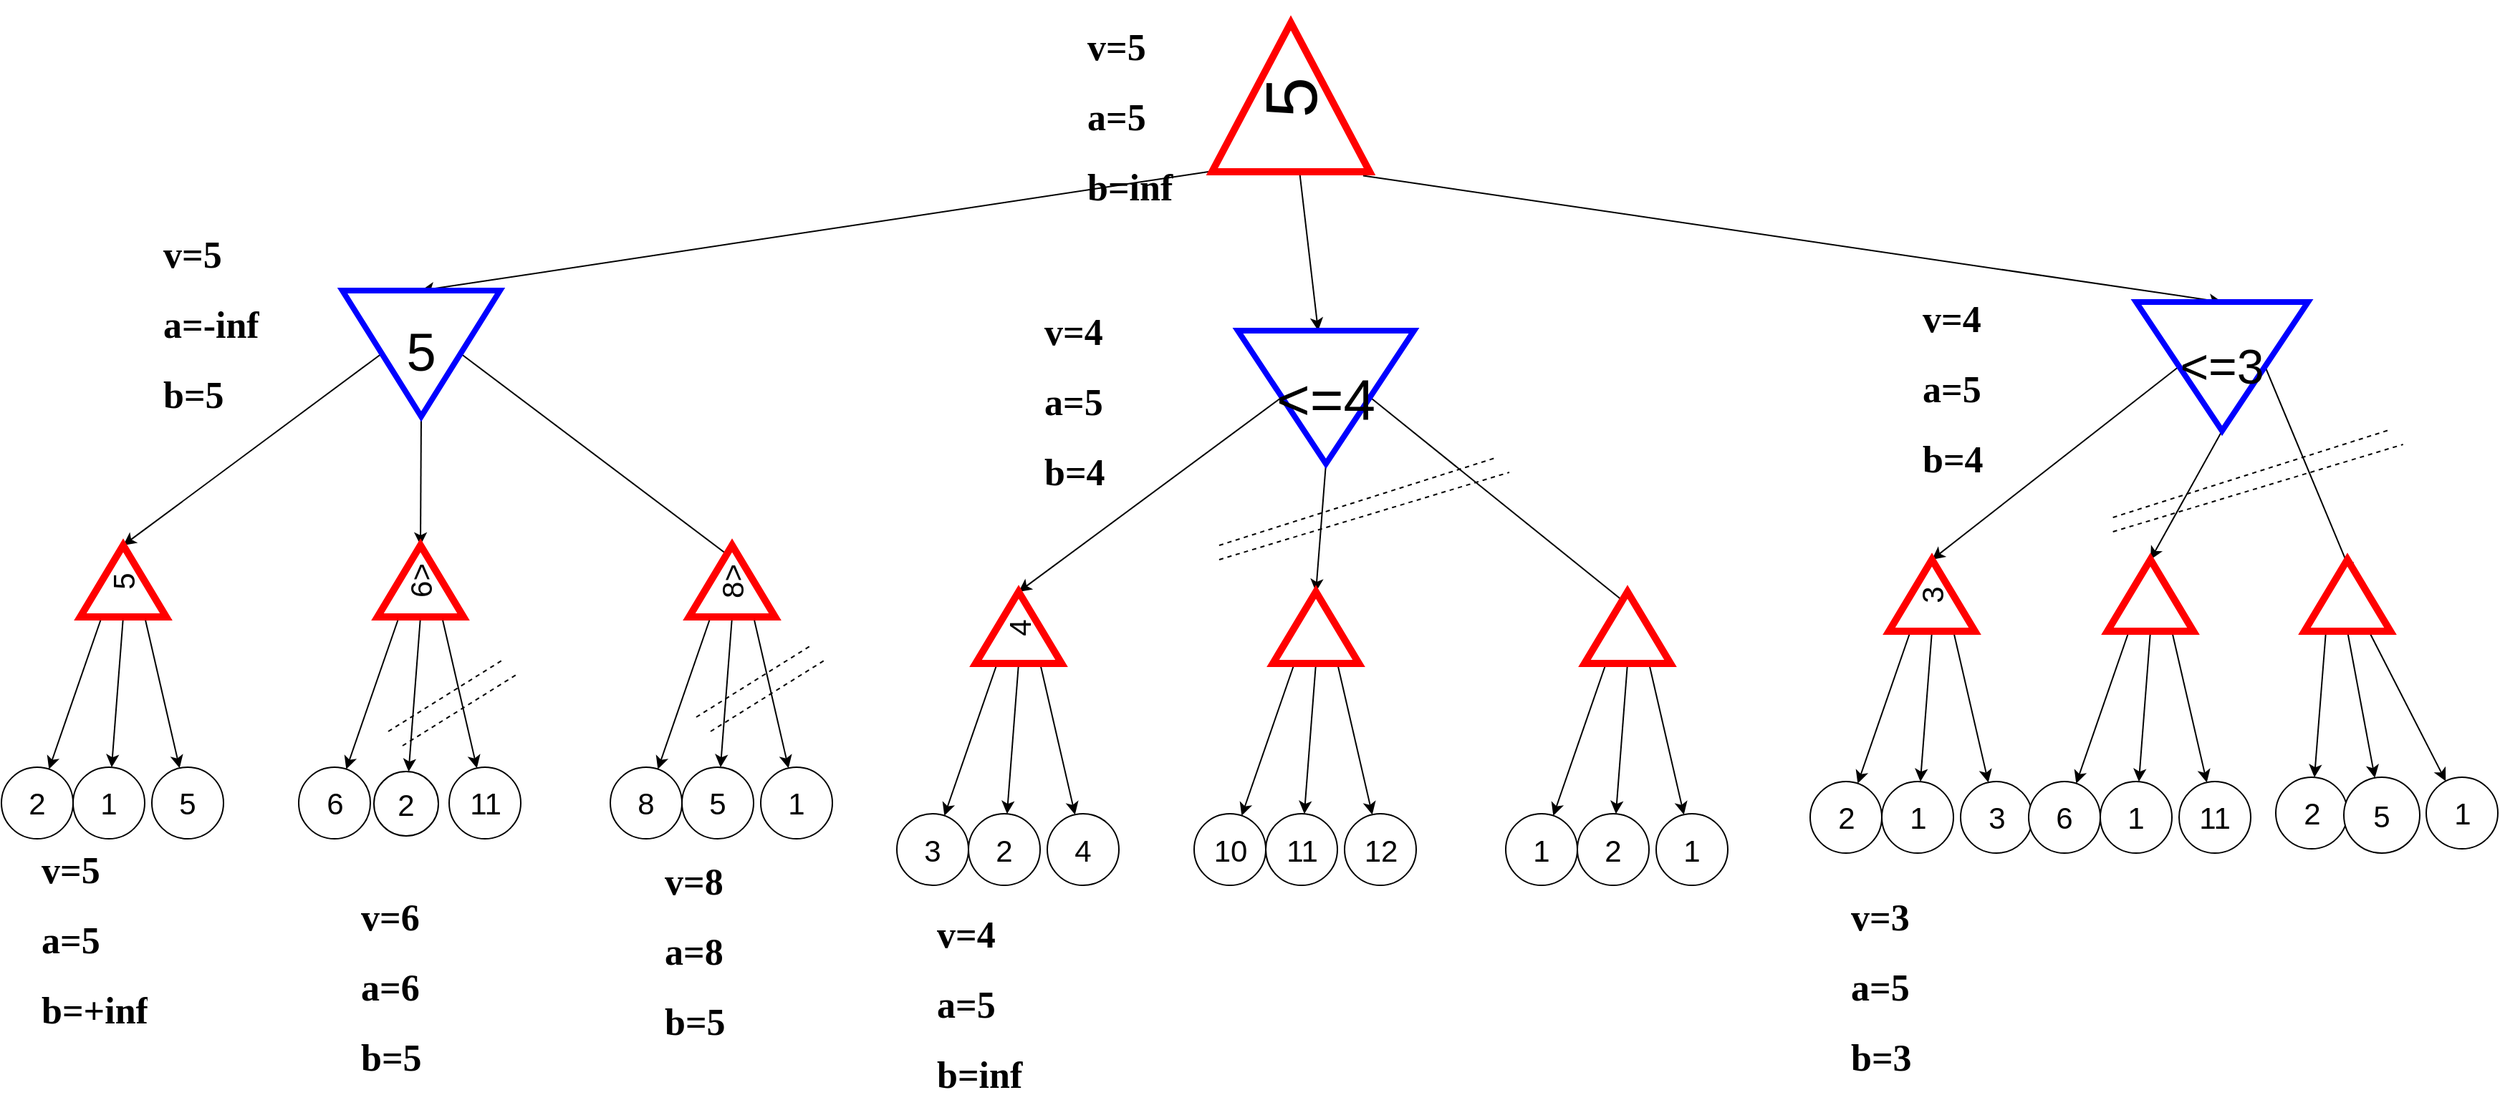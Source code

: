 <mxfile version="11.2.8" type="device" pages="1"><diagram name="Page-1" id="42789a77-a242-8287-6e28-9cd8cfd52e62"><mxGraphModel dx="3740" dy="1814" grid="1" gridSize="10" guides="1" tooltips="1" connect="1" arrows="1" fold="1" page="1" pageScale="1" pageWidth="1100" pageHeight="850" background="#ffffff" math="0" shadow="0"><root><mxCell id="0"/><mxCell id="1" parent="0"/><mxCell id="gDX2MV8rcDubx-epQ16C-12" style="rounded=0;orthogonalLoop=1;jettySize=auto;html=1;exitX=-0.026;exitY=0.959;exitDx=0;exitDy=0;exitPerimeter=0;entryX=0;entryY=0.5;entryDx=0;entryDy=0;" edge="1" parent="1" source="gDX2MV8rcDubx-epQ16C-2" target="gDX2MV8rcDubx-epQ16C-64"><mxGeometry relative="1" as="geometry"><mxPoint x="960" y="270" as="targetPoint"/></mxGeometry></mxCell><mxCell id="gDX2MV8rcDubx-epQ16C-23" style="edgeStyle=none;rounded=0;orthogonalLoop=1;jettySize=auto;html=1;entryX=0;entryY=0.5;entryDx=0;entryDy=0;exitX=0.011;exitY=0.044;exitDx=0;exitDy=0;exitPerimeter=0;" edge="1" parent="1" source="gDX2MV8rcDubx-epQ16C-2" target="gDX2MV8rcDubx-epQ16C-10"><mxGeometry relative="1" as="geometry"/></mxCell><mxCell id="gDX2MV8rcDubx-epQ16C-24" style="edgeStyle=none;rounded=0;orthogonalLoop=1;jettySize=auto;html=1;" edge="1" parent="1" source="gDX2MV8rcDubx-epQ16C-2" target="gDX2MV8rcDubx-epQ16C-89"><mxGeometry relative="1" as="geometry"><mxPoint x="505" y="210" as="targetPoint"/></mxGeometry></mxCell><mxCell id="gDX2MV8rcDubx-epQ16C-26" style="edgeStyle=none;rounded=0;orthogonalLoop=1;jettySize=auto;html=1;exitX=0.5;exitY=1;exitDx=0;exitDy=0;entryX=1;entryY=0.5;entryDx=0;entryDy=0;" edge="1" parent="1" source="gDX2MV8rcDubx-epQ16C-10" target="gDX2MV8rcDubx-epQ16C-16"><mxGeometry relative="1" as="geometry"/></mxCell><mxCell id="gDX2MV8rcDubx-epQ16C-27" style="edgeStyle=none;rounded=0;orthogonalLoop=1;jettySize=auto;html=1;exitX=1;exitY=0.5;exitDx=0;exitDy=0;entryX=1;entryY=0.5;entryDx=0;entryDy=0;" edge="1" parent="1" source="gDX2MV8rcDubx-epQ16C-10" target="gDX2MV8rcDubx-epQ16C-49"><mxGeometry relative="1" as="geometry"><mxPoint x="-116.1" y="403.15" as="targetPoint"/></mxGeometry></mxCell><mxCell id="gDX2MV8rcDubx-epQ16C-29" style="edgeStyle=none;rounded=0;orthogonalLoop=1;jettySize=auto;html=1;exitX=0.5;exitY=0;exitDx=0;exitDy=0;entryX=0.766;entryY=0.56;entryDx=0;entryDy=0;entryPerimeter=0;" edge="1" parent="1" source="gDX2MV8rcDubx-epQ16C-10" target="gDX2MV8rcDubx-epQ16C-57"><mxGeometry relative="1" as="geometry"><mxPoint x="117.5" y="390" as="targetPoint"/></mxGeometry></mxCell><mxCell id="gDX2MV8rcDubx-epQ16C-34" style="edgeStyle=none;rounded=0;orthogonalLoop=1;jettySize=auto;html=1;exitX=0;exitY=0.25;exitDx=0;exitDy=0;" edge="1" parent="1" source="gDX2MV8rcDubx-epQ16C-16" target="gDX2MV8rcDubx-epQ16C-31"><mxGeometry relative="1" as="geometry"/></mxCell><mxCell id="gDX2MV8rcDubx-epQ16C-35" style="edgeStyle=none;rounded=0;orthogonalLoop=1;jettySize=auto;html=1;exitX=0;exitY=0.5;exitDx=0;exitDy=0;" edge="1" parent="1" source="gDX2MV8rcDubx-epQ16C-16" target="gDX2MV8rcDubx-epQ16C-32"><mxGeometry relative="1" as="geometry"/></mxCell><mxCell id="gDX2MV8rcDubx-epQ16C-36" style="edgeStyle=none;rounded=0;orthogonalLoop=1;jettySize=auto;html=1;exitX=0;exitY=0.75;exitDx=0;exitDy=0;" edge="1" parent="1" source="gDX2MV8rcDubx-epQ16C-16" target="gDX2MV8rcDubx-epQ16C-33"><mxGeometry relative="1" as="geometry"/></mxCell><mxCell id="gDX2MV8rcDubx-epQ16C-31" value="2" style="ellipse;whiteSpace=wrap;html=1;aspect=fixed;fontSize=21;" vertex="1" parent="1"><mxGeometry x="-390" y="525" width="50" height="50" as="geometry"/></mxCell><mxCell id="gDX2MV8rcDubx-epQ16C-32" value="1" style="ellipse;whiteSpace=wrap;html=1;aspect=fixed;fontSize=21;" vertex="1" parent="1"><mxGeometry x="-340" y="525" width="50" height="50" as="geometry"/></mxCell><mxCell id="gDX2MV8rcDubx-epQ16C-33" value="5" style="ellipse;whiteSpace=wrap;html=1;aspect=fixed;fontSize=21;" vertex="1" parent="1"><mxGeometry x="-285" y="525" width="50" height="50" as="geometry"/></mxCell><mxCell id="gDX2MV8rcDubx-epQ16C-46" style="edgeStyle=none;rounded=0;orthogonalLoop=1;jettySize=auto;html=1;exitX=0;exitY=0.25;exitDx=0;exitDy=0;" edge="1" parent="1" source="gDX2MV8rcDubx-epQ16C-49" target="gDX2MV8rcDubx-epQ16C-50"><mxGeometry relative="1" as="geometry"/></mxCell><mxCell id="gDX2MV8rcDubx-epQ16C-47" style="edgeStyle=none;rounded=0;orthogonalLoop=1;jettySize=auto;html=1;exitX=0;exitY=0.5;exitDx=0;exitDy=0;" edge="1" parent="1" source="gDX2MV8rcDubx-epQ16C-49" target="gDX2MV8rcDubx-epQ16C-51"><mxGeometry relative="1" as="geometry"/></mxCell><mxCell id="gDX2MV8rcDubx-epQ16C-48" style="edgeStyle=none;rounded=0;orthogonalLoop=1;jettySize=auto;html=1;exitX=0;exitY=0.75;exitDx=0;exitDy=0;" edge="1" parent="1" source="gDX2MV8rcDubx-epQ16C-49" target="gDX2MV8rcDubx-epQ16C-52"><mxGeometry relative="1" as="geometry"/></mxCell><mxCell id="gDX2MV8rcDubx-epQ16C-49" value="6&amp;gt;" style="triangle;whiteSpace=wrap;html=1;rotation=-90;fontSize=21;labelBackgroundColor=none;gradientColor=none;strokeColor=#FF0000;strokeWidth=5;" vertex="1" parent="1"><mxGeometry x="-122.5" y="365" width="50" height="60" as="geometry"/></mxCell><mxCell id="gDX2MV8rcDubx-epQ16C-50" value="6" style="ellipse;whiteSpace=wrap;html=1;aspect=fixed;fontSize=21;" vertex="1" parent="1"><mxGeometry x="-182.5" y="525" width="50" height="50" as="geometry"/></mxCell><mxCell id="gDX2MV8rcDubx-epQ16C-51" value="2" style="ellipse;whiteSpace=wrap;html=1;aspect=fixed;fontSize=21;" vertex="1" parent="1"><mxGeometry x="-130" y="528" width="45" height="45" as="geometry"/></mxCell><mxCell id="gDX2MV8rcDubx-epQ16C-52" value="11" style="ellipse;whiteSpace=wrap;html=1;aspect=fixed;fontSize=21;" vertex="1" parent="1"><mxGeometry x="-77.5" y="525" width="50" height="50" as="geometry"/></mxCell><mxCell id="gDX2MV8rcDubx-epQ16C-54" style="edgeStyle=none;rounded=0;orthogonalLoop=1;jettySize=auto;html=1;exitX=0;exitY=0.25;exitDx=0;exitDy=0;" edge="1" parent="1" source="gDX2MV8rcDubx-epQ16C-57" target="gDX2MV8rcDubx-epQ16C-58"><mxGeometry relative="1" as="geometry"/></mxCell><mxCell id="gDX2MV8rcDubx-epQ16C-55" style="edgeStyle=none;rounded=0;orthogonalLoop=1;jettySize=auto;html=1;exitX=0;exitY=0.5;exitDx=0;exitDy=0;" edge="1" parent="1" source="gDX2MV8rcDubx-epQ16C-57" target="gDX2MV8rcDubx-epQ16C-59"><mxGeometry relative="1" as="geometry"/></mxCell><mxCell id="gDX2MV8rcDubx-epQ16C-56" style="edgeStyle=none;rounded=0;orthogonalLoop=1;jettySize=auto;html=1;exitX=0;exitY=0.75;exitDx=0;exitDy=0;" edge="1" parent="1" source="gDX2MV8rcDubx-epQ16C-57" target="gDX2MV8rcDubx-epQ16C-60"><mxGeometry relative="1" as="geometry"/></mxCell><mxCell id="gDX2MV8rcDubx-epQ16C-58" value="8" style="ellipse;whiteSpace=wrap;html=1;aspect=fixed;fontSize=21;" vertex="1" parent="1"><mxGeometry x="35" y="525" width="50" height="50" as="geometry"/></mxCell><mxCell id="gDX2MV8rcDubx-epQ16C-59" value="5" style="ellipse;whiteSpace=wrap;html=1;aspect=fixed;fontSize=21;" vertex="1" parent="1"><mxGeometry x="85" y="525" width="50" height="50" as="geometry"/></mxCell><mxCell id="gDX2MV8rcDubx-epQ16C-60" value="1" style="ellipse;whiteSpace=wrap;html=1;aspect=fixed;fontSize=21;" vertex="1" parent="1"><mxGeometry x="140" y="525" width="50" height="50" as="geometry"/></mxCell><mxCell id="gDX2MV8rcDubx-epQ16C-61" style="edgeStyle=none;rounded=0;orthogonalLoop=1;jettySize=auto;html=1;exitX=0.5;exitY=1;exitDx=0;exitDy=0;entryX=1;entryY=0.5;entryDx=0;entryDy=0;" edge="1" parent="1" source="gDX2MV8rcDubx-epQ16C-64" target="gDX2MV8rcDubx-epQ16C-68"><mxGeometry relative="1" as="geometry"/></mxCell><mxCell id="gDX2MV8rcDubx-epQ16C-62" style="edgeStyle=none;rounded=0;orthogonalLoop=1;jettySize=auto;html=1;exitX=1;exitY=0.5;exitDx=0;exitDy=0;entryX=1;entryY=0.5;entryDx=0;entryDy=0;" edge="1" parent="1" source="gDX2MV8rcDubx-epQ16C-64" target="gDX2MV8rcDubx-epQ16C-75"><mxGeometry relative="1" as="geometry"><mxPoint x="1146.4" y="413.15" as="targetPoint"/></mxGeometry></mxCell><mxCell id="gDX2MV8rcDubx-epQ16C-63" style="edgeStyle=none;rounded=0;orthogonalLoop=1;jettySize=auto;html=1;exitX=0.5;exitY=0;exitDx=0;exitDy=0;entryX=0.766;entryY=0.56;entryDx=0;entryDy=0;entryPerimeter=0;" edge="1" parent="1" source="gDX2MV8rcDubx-epQ16C-64" target="gDX2MV8rcDubx-epQ16C-82"><mxGeometry relative="1" as="geometry"><mxPoint x="1380" y="400" as="targetPoint"/></mxGeometry></mxCell><mxCell id="gDX2MV8rcDubx-epQ16C-64" value="&amp;lt;=3" style="triangle;whiteSpace=wrap;html=1;rotation=90;fontSize=34;horizontal=0;strokeColor=#0000FF;strokeWidth=4;" vertex="1" parent="1"><mxGeometry x="1115" y="185" width="90" height="120" as="geometry"/></mxCell><mxCell id="gDX2MV8rcDubx-epQ16C-65" style="edgeStyle=none;rounded=0;orthogonalLoop=1;jettySize=auto;html=1;exitX=0;exitY=0.25;exitDx=0;exitDy=0;" edge="1" parent="1" source="gDX2MV8rcDubx-epQ16C-68" target="gDX2MV8rcDubx-epQ16C-69"><mxGeometry relative="1" as="geometry"/></mxCell><mxCell id="gDX2MV8rcDubx-epQ16C-66" style="edgeStyle=none;rounded=0;orthogonalLoop=1;jettySize=auto;html=1;exitX=0;exitY=0.5;exitDx=0;exitDy=0;" edge="1" parent="1" source="gDX2MV8rcDubx-epQ16C-68" target="gDX2MV8rcDubx-epQ16C-70"><mxGeometry relative="1" as="geometry"/></mxCell><mxCell id="gDX2MV8rcDubx-epQ16C-67" style="edgeStyle=none;rounded=0;orthogonalLoop=1;jettySize=auto;html=1;exitX=0;exitY=0.75;exitDx=0;exitDy=0;" edge="1" parent="1" source="gDX2MV8rcDubx-epQ16C-68" target="gDX2MV8rcDubx-epQ16C-71"><mxGeometry relative="1" as="geometry"/></mxCell><mxCell id="gDX2MV8rcDubx-epQ16C-68" value="3" style="triangle;whiteSpace=wrap;html=1;rotation=-90;fontSize=21;labelBackgroundColor=none;gradientColor=none;strokeColor=#FF0000;strokeWidth=5;" vertex="1" parent="1"><mxGeometry x="932.5" y="375" width="50" height="60" as="geometry"/></mxCell><mxCell id="gDX2MV8rcDubx-epQ16C-69" value="2" style="ellipse;whiteSpace=wrap;html=1;aspect=fixed;fontSize=21;" vertex="1" parent="1"><mxGeometry x="872.5" y="535" width="50" height="50" as="geometry"/></mxCell><mxCell id="gDX2MV8rcDubx-epQ16C-70" value="1" style="ellipse;whiteSpace=wrap;html=1;aspect=fixed;fontSize=21;" vertex="1" parent="1"><mxGeometry x="922.5" y="535" width="50" height="50" as="geometry"/></mxCell><mxCell id="gDX2MV8rcDubx-epQ16C-71" value="3" style="ellipse;whiteSpace=wrap;html=1;aspect=fixed;fontSize=21;" vertex="1" parent="1"><mxGeometry x="977.5" y="535" width="50" height="50" as="geometry"/></mxCell><mxCell id="gDX2MV8rcDubx-epQ16C-72" style="edgeStyle=none;rounded=0;orthogonalLoop=1;jettySize=auto;html=1;exitX=0;exitY=0.25;exitDx=0;exitDy=0;" edge="1" parent="1" source="gDX2MV8rcDubx-epQ16C-75" target="gDX2MV8rcDubx-epQ16C-76"><mxGeometry relative="1" as="geometry"/></mxCell><mxCell id="gDX2MV8rcDubx-epQ16C-73" style="edgeStyle=none;rounded=0;orthogonalLoop=1;jettySize=auto;html=1;exitX=0;exitY=0.5;exitDx=0;exitDy=0;" edge="1" parent="1" source="gDX2MV8rcDubx-epQ16C-75" target="gDX2MV8rcDubx-epQ16C-77"><mxGeometry relative="1" as="geometry"/></mxCell><mxCell id="gDX2MV8rcDubx-epQ16C-74" style="edgeStyle=none;rounded=0;orthogonalLoop=1;jettySize=auto;html=1;exitX=0;exitY=0.75;exitDx=0;exitDy=0;" edge="1" parent="1" source="gDX2MV8rcDubx-epQ16C-75" target="gDX2MV8rcDubx-epQ16C-78"><mxGeometry relative="1" as="geometry"/></mxCell><mxCell id="gDX2MV8rcDubx-epQ16C-75" value="" style="triangle;whiteSpace=wrap;html=1;rotation=-90;fontSize=21;labelBackgroundColor=none;labelBorderColor=#000000;gradientColor=none;strokeColor=#FF0000;strokeWidth=5;" vertex="1" parent="1"><mxGeometry x="1085" y="375" width="50" height="60" as="geometry"/></mxCell><mxCell id="gDX2MV8rcDubx-epQ16C-76" value="6" style="ellipse;whiteSpace=wrap;html=1;aspect=fixed;fontSize=21;" vertex="1" parent="1"><mxGeometry x="1025" y="535" width="50" height="50" as="geometry"/></mxCell><mxCell id="gDX2MV8rcDubx-epQ16C-77" value="1" style="ellipse;whiteSpace=wrap;html=1;aspect=fixed;fontSize=21;" vertex="1" parent="1"><mxGeometry x="1075" y="535" width="50" height="50" as="geometry"/></mxCell><mxCell id="gDX2MV8rcDubx-epQ16C-78" value="11" style="ellipse;whiteSpace=wrap;html=1;aspect=fixed;fontSize=21;" vertex="1" parent="1"><mxGeometry x="1130" y="535" width="50" height="50" as="geometry"/></mxCell><mxCell id="gDX2MV8rcDubx-epQ16C-79" style="edgeStyle=none;rounded=0;orthogonalLoop=1;jettySize=auto;html=1;exitX=0;exitY=0.25;exitDx=0;exitDy=0;" edge="1" parent="1" source="gDX2MV8rcDubx-epQ16C-82" target="gDX2MV8rcDubx-epQ16C-83"><mxGeometry relative="1" as="geometry"/></mxCell><mxCell id="gDX2MV8rcDubx-epQ16C-80" style="edgeStyle=none;rounded=0;orthogonalLoop=1;jettySize=auto;html=1;exitX=0;exitY=0.5;exitDx=0;exitDy=0;" edge="1" parent="1" source="gDX2MV8rcDubx-epQ16C-82" target="gDX2MV8rcDubx-epQ16C-84"><mxGeometry relative="1" as="geometry"/></mxCell><mxCell id="gDX2MV8rcDubx-epQ16C-81" style="edgeStyle=none;rounded=0;orthogonalLoop=1;jettySize=auto;html=1;exitX=0;exitY=0.75;exitDx=0;exitDy=0;" edge="1" parent="1" source="gDX2MV8rcDubx-epQ16C-82" target="gDX2MV8rcDubx-epQ16C-85"><mxGeometry relative="1" as="geometry"/></mxCell><mxCell id="gDX2MV8rcDubx-epQ16C-82" value="" style="triangle;whiteSpace=wrap;html=1;rotation=-90;fontSize=21;labelBackgroundColor=none;labelBorderColor=#000000;gradientColor=none;strokeColor=#FF0000;strokeWidth=5;" vertex="1" parent="1"><mxGeometry x="1222.5" y="375" width="50" height="60" as="geometry"/></mxCell><mxCell id="gDX2MV8rcDubx-epQ16C-83" value="2" style="ellipse;whiteSpace=wrap;html=1;aspect=fixed;fontSize=21;" vertex="1" parent="1"><mxGeometry x="1197.5" y="532" width="50" height="50" as="geometry"/></mxCell><mxCell id="gDX2MV8rcDubx-epQ16C-84" value="5" style="ellipse;whiteSpace=wrap;html=1;aspect=fixed;fontSize=21;" vertex="1" parent="1"><mxGeometry x="1245" y="532" width="53" height="53" as="geometry"/></mxCell><mxCell id="gDX2MV8rcDubx-epQ16C-85" value="1" style="ellipse;whiteSpace=wrap;html=1;aspect=fixed;fontSize=21;" vertex="1" parent="1"><mxGeometry x="1302.5" y="532" width="50" height="50" as="geometry"/></mxCell><mxCell id="gDX2MV8rcDubx-epQ16C-86" style="edgeStyle=none;rounded=0;orthogonalLoop=1;jettySize=auto;html=1;exitX=0.5;exitY=1;exitDx=0;exitDy=0;entryX=1;entryY=0.5;entryDx=0;entryDy=0;" edge="1" parent="1" source="gDX2MV8rcDubx-epQ16C-89" target="gDX2MV8rcDubx-epQ16C-93"><mxGeometry relative="1" as="geometry"/></mxCell><mxCell id="gDX2MV8rcDubx-epQ16C-87" style="edgeStyle=none;rounded=0;orthogonalLoop=1;jettySize=auto;html=1;exitX=1;exitY=0.5;exitDx=0;exitDy=0;entryX=1;entryY=0.5;entryDx=0;entryDy=0;" edge="1" parent="1" source="gDX2MV8rcDubx-epQ16C-89" target="gDX2MV8rcDubx-epQ16C-100"><mxGeometry relative="1" as="geometry"><mxPoint x="508.9" y="435.65" as="targetPoint"/></mxGeometry></mxCell><mxCell id="gDX2MV8rcDubx-epQ16C-88" style="edgeStyle=none;rounded=0;orthogonalLoop=1;jettySize=auto;html=1;exitX=0.5;exitY=0;exitDx=0;exitDy=0;entryX=0.766;entryY=0.56;entryDx=0;entryDy=0;entryPerimeter=0;" edge="1" parent="1" source="gDX2MV8rcDubx-epQ16C-89" target="gDX2MV8rcDubx-epQ16C-107"><mxGeometry relative="1" as="geometry"><mxPoint x="742.5" y="422.5" as="targetPoint"/></mxGeometry></mxCell><mxCell id="gDX2MV8rcDubx-epQ16C-89" value="&lt;font style=&quot;font-size: 40px;&quot;&gt;&amp;lt;=4&lt;/font&gt;" style="triangle;whiteSpace=wrap;html=1;rotation=90;horizontal=0;fontSize=40;strokeColor=#0000FF;strokeWidth=4;" vertex="1" parent="1"><mxGeometry x="488" y="205" width="93" height="123" as="geometry"/></mxCell><mxCell id="gDX2MV8rcDubx-epQ16C-90" style="edgeStyle=none;rounded=0;orthogonalLoop=1;jettySize=auto;html=1;exitX=0;exitY=0.25;exitDx=0;exitDy=0;" edge="1" parent="1" source="gDX2MV8rcDubx-epQ16C-93" target="gDX2MV8rcDubx-epQ16C-94"><mxGeometry relative="1" as="geometry"/></mxCell><mxCell id="gDX2MV8rcDubx-epQ16C-91" style="edgeStyle=none;rounded=0;orthogonalLoop=1;jettySize=auto;html=1;exitX=0;exitY=0.5;exitDx=0;exitDy=0;" edge="1" parent="1" source="gDX2MV8rcDubx-epQ16C-93" target="gDX2MV8rcDubx-epQ16C-95"><mxGeometry relative="1" as="geometry"/></mxCell><mxCell id="gDX2MV8rcDubx-epQ16C-92" style="edgeStyle=none;rounded=0;orthogonalLoop=1;jettySize=auto;html=1;exitX=0;exitY=0.75;exitDx=0;exitDy=0;" edge="1" parent="1" source="gDX2MV8rcDubx-epQ16C-93" target="gDX2MV8rcDubx-epQ16C-96"><mxGeometry relative="1" as="geometry"/></mxCell><mxCell id="gDX2MV8rcDubx-epQ16C-94" value="3" style="ellipse;whiteSpace=wrap;html=1;aspect=fixed;fontSize=21;" vertex="1" parent="1"><mxGeometry x="235" y="557.5" width="50" height="50" as="geometry"/></mxCell><mxCell id="gDX2MV8rcDubx-epQ16C-95" value="2" style="ellipse;whiteSpace=wrap;html=1;aspect=fixed;fontSize=21;" vertex="1" parent="1"><mxGeometry x="285" y="557.5" width="50" height="50" as="geometry"/></mxCell><mxCell id="gDX2MV8rcDubx-epQ16C-96" value="4" style="ellipse;whiteSpace=wrap;html=1;aspect=fixed;fontSize=21;" vertex="1" parent="1"><mxGeometry x="340" y="557.5" width="50" height="50" as="geometry"/></mxCell><mxCell id="gDX2MV8rcDubx-epQ16C-97" style="edgeStyle=none;rounded=0;orthogonalLoop=1;jettySize=auto;html=1;exitX=0;exitY=0.25;exitDx=0;exitDy=0;" edge="1" parent="1" source="gDX2MV8rcDubx-epQ16C-100" target="gDX2MV8rcDubx-epQ16C-101"><mxGeometry relative="1" as="geometry"/></mxCell><mxCell id="gDX2MV8rcDubx-epQ16C-98" style="edgeStyle=none;rounded=0;orthogonalLoop=1;jettySize=auto;html=1;exitX=0;exitY=0.5;exitDx=0;exitDy=0;" edge="1" parent="1" source="gDX2MV8rcDubx-epQ16C-100" target="gDX2MV8rcDubx-epQ16C-102"><mxGeometry relative="1" as="geometry"/></mxCell><mxCell id="gDX2MV8rcDubx-epQ16C-99" style="edgeStyle=none;rounded=0;orthogonalLoop=1;jettySize=auto;html=1;exitX=0;exitY=0.75;exitDx=0;exitDy=0;" edge="1" parent="1" source="gDX2MV8rcDubx-epQ16C-100" target="gDX2MV8rcDubx-epQ16C-103"><mxGeometry relative="1" as="geometry"/></mxCell><mxCell id="gDX2MV8rcDubx-epQ16C-100" value="" style="triangle;whiteSpace=wrap;html=1;rotation=-90;fontSize=21;labelBackgroundColor=none;labelBorderColor=#000000;gradientColor=none;strokeColor=#FF0000;strokeWidth=5;" vertex="1" parent="1"><mxGeometry x="502.5" y="397.5" width="50" height="60" as="geometry"/></mxCell><mxCell id="gDX2MV8rcDubx-epQ16C-101" value="10" style="ellipse;whiteSpace=wrap;html=1;aspect=fixed;fontSize=21;" vertex="1" parent="1"><mxGeometry x="442.5" y="557.5" width="50" height="50" as="geometry"/></mxCell><mxCell id="gDX2MV8rcDubx-epQ16C-102" value="11" style="ellipse;whiteSpace=wrap;html=1;aspect=fixed;fontSize=21;" vertex="1" parent="1"><mxGeometry x="492.5" y="557.5" width="50" height="50" as="geometry"/></mxCell><mxCell id="gDX2MV8rcDubx-epQ16C-103" value="12" style="ellipse;whiteSpace=wrap;html=1;aspect=fixed;fontSize=21;" vertex="1" parent="1"><mxGeometry x="547.5" y="557.5" width="50" height="50" as="geometry"/></mxCell><mxCell id="gDX2MV8rcDubx-epQ16C-104" style="edgeStyle=none;rounded=0;orthogonalLoop=1;jettySize=auto;html=1;exitX=0;exitY=0.25;exitDx=0;exitDy=0;" edge="1" parent="1" source="gDX2MV8rcDubx-epQ16C-107" target="gDX2MV8rcDubx-epQ16C-108"><mxGeometry relative="1" as="geometry"/></mxCell><mxCell id="gDX2MV8rcDubx-epQ16C-105" style="edgeStyle=none;rounded=0;orthogonalLoop=1;jettySize=auto;html=1;exitX=0;exitY=0.5;exitDx=0;exitDy=0;" edge="1" parent="1" source="gDX2MV8rcDubx-epQ16C-107" target="gDX2MV8rcDubx-epQ16C-109"><mxGeometry relative="1" as="geometry"/></mxCell><mxCell id="gDX2MV8rcDubx-epQ16C-106" style="edgeStyle=none;rounded=0;orthogonalLoop=1;jettySize=auto;html=1;exitX=0;exitY=0.75;exitDx=0;exitDy=0;" edge="1" parent="1" source="gDX2MV8rcDubx-epQ16C-107" target="gDX2MV8rcDubx-epQ16C-110"><mxGeometry relative="1" as="geometry"/></mxCell><mxCell id="gDX2MV8rcDubx-epQ16C-107" value="" style="triangle;whiteSpace=wrap;html=1;rotation=-90;fontSize=21;labelBackgroundColor=none;labelBorderColor=#000000;gradientColor=none;strokeColor=#FF0000;strokeWidth=5;" vertex="1" parent="1"><mxGeometry x="720" y="397.5" width="50" height="60" as="geometry"/></mxCell><mxCell id="gDX2MV8rcDubx-epQ16C-108" value="1" style="ellipse;whiteSpace=wrap;html=1;aspect=fixed;fontSize=21;" vertex="1" parent="1"><mxGeometry x="660" y="557.5" width="50" height="50" as="geometry"/></mxCell><mxCell id="gDX2MV8rcDubx-epQ16C-109" value="2" style="ellipse;whiteSpace=wrap;html=1;aspect=fixed;fontSize=21;" vertex="1" parent="1"><mxGeometry x="710" y="557.5" width="50" height="50" as="geometry"/></mxCell><mxCell id="gDX2MV8rcDubx-epQ16C-110" value="1" style="ellipse;whiteSpace=wrap;html=1;aspect=fixed;fontSize=21;" vertex="1" parent="1"><mxGeometry x="765" y="557.5" width="50" height="50" as="geometry"/></mxCell><mxCell id="gDX2MV8rcDubx-epQ16C-112" value="&lt;h1 style=&quot;font-size: 26px;&quot;&gt;v=5&lt;/h1&gt;&lt;h1 style=&quot;font-size: 26px;&quot;&gt;a=5&lt;/h1&gt;&lt;h1 style=&quot;font-size: 26px;&quot;&gt;b=+inf&lt;/h1&gt;&lt;br style=&quot;font-size: 26px;&quot;&gt;&lt;div style=&quot;font-size: 26px;&quot;&gt;&lt;span style=&quot;font-size: 26px; font-weight: 400;&quot;&gt;&lt;br style=&quot;font-size: 26px;&quot;&gt;&lt;/span&gt;&lt;/div&gt;" style="text;html=1;strokeColor=none;fillColor=none;spacing=3;spacingTop=-18;whiteSpace=wrap;overflow=hidden;rounded=0;fontSize=26;align=left;fontFamily=Verdana;" vertex="1" parent="1"><mxGeometry x="-365" y="575" width="125" height="155" as="geometry"/></mxCell><mxCell id="gDX2MV8rcDubx-epQ16C-113" value="&lt;h1 style=&quot;font-size: 26px;&quot;&gt;v=6&lt;/h1&gt;&lt;h1 style=&quot;font-size: 26px;&quot;&gt;a=6&lt;/h1&gt;&lt;h1 style=&quot;font-size: 26px;&quot;&gt;b=5&lt;/h1&gt;&lt;br style=&quot;font-size: 26px;&quot;&gt;&lt;div style=&quot;font-size: 26px;&quot;&gt;&lt;span style=&quot;font-size: 26px; font-weight: 400;&quot;&gt;&lt;br style=&quot;font-size: 26px;&quot;&gt;&lt;/span&gt;&lt;/div&gt;" style="text;html=1;strokeColor=none;fillColor=none;spacing=3;spacingTop=-18;whiteSpace=wrap;overflow=hidden;rounded=0;fontSize=26;align=left;fontFamily=Verdana;" vertex="1" parent="1"><mxGeometry x="-142.5" y="607.5" width="100" height="130" as="geometry"/></mxCell><mxCell id="gDX2MV8rcDubx-epQ16C-114" value="&lt;h1 style=&quot;font-size: 26px;&quot;&gt;v=5&lt;/h1&gt;&lt;h1 style=&quot;font-size: 26px;&quot;&gt;a=-inf&lt;/h1&gt;&lt;h1 style=&quot;font-size: 26px;&quot;&gt;b=5&lt;/h1&gt;&lt;br style=&quot;font-size: 26px;&quot;&gt;&lt;div style=&quot;font-size: 26px;&quot;&gt;&lt;span style=&quot;font-size: 26px; font-weight: 400;&quot;&gt;&lt;br style=&quot;font-size: 26px;&quot;&gt;&lt;/span&gt;&lt;/div&gt;" style="text;html=1;strokeColor=none;fillColor=none;spacing=3;spacingTop=-18;whiteSpace=wrap;overflow=hidden;rounded=0;fontSize=26;align=left;fontFamily=Verdana;" vertex="1" parent="1"><mxGeometry x="-280" y="145" width="100" height="130" as="geometry"/></mxCell><mxCell id="gDX2MV8rcDubx-epQ16C-115" value="" style="endArrow=none;dashed=1;html=1;fontSize=20;" edge="1" parent="1"><mxGeometry width="50" height="50" relative="1" as="geometry"><mxPoint x="-120" y="500" as="sourcePoint"/><mxPoint x="-40" y="450" as="targetPoint"/></mxGeometry></mxCell><mxCell id="gDX2MV8rcDubx-epQ16C-116" value="" style="endArrow=none;dashed=1;html=1;fontSize=20;" edge="1" parent="1"><mxGeometry width="50" height="50" relative="1" as="geometry"><mxPoint x="-110" y="510" as="sourcePoint"/><mxPoint x="-30" y="460" as="targetPoint"/></mxGeometry></mxCell><mxCell id="gDX2MV8rcDubx-epQ16C-118" value="" style="endArrow=none;dashed=1;html=1;fontSize=20;" edge="1" parent="1"><mxGeometry width="50" height="50" relative="1" as="geometry"><mxPoint x="95" y="490" as="sourcePoint"/><mxPoint x="175" y="440" as="targetPoint"/></mxGeometry></mxCell><mxCell id="gDX2MV8rcDubx-epQ16C-119" value="" style="endArrow=none;dashed=1;html=1;fontSize=20;" edge="1" parent="1"><mxGeometry width="50" height="50" relative="1" as="geometry"><mxPoint x="105" y="500" as="sourcePoint"/><mxPoint x="185" y="450" as="targetPoint"/></mxGeometry></mxCell><mxCell id="gDX2MV8rcDubx-epQ16C-120" value="&lt;h1 style=&quot;font-size: 26px;&quot;&gt;v=8&lt;/h1&gt;&lt;h1 style=&quot;font-size: 26px;&quot;&gt;a=8&lt;/h1&gt;&lt;h1 style=&quot;font-size: 26px;&quot;&gt;b=5&lt;/h1&gt;&lt;br style=&quot;font-size: 26px;&quot;&gt;&lt;div style=&quot;font-size: 26px;&quot;&gt;&lt;span style=&quot;font-size: 26px; font-weight: 400;&quot;&gt;&lt;br style=&quot;font-size: 26px;&quot;&gt;&lt;/span&gt;&lt;/div&gt;" style="text;html=1;strokeColor=none;fillColor=none;spacing=3;spacingTop=-18;whiteSpace=wrap;overflow=hidden;rounded=0;fontSize=26;align=left;fontFamily=Verdana;" vertex="1" parent="1"><mxGeometry x="70" y="582.5" width="100" height="130" as="geometry"/></mxCell><mxCell id="gDX2MV8rcDubx-epQ16C-10" value="5" style="triangle;whiteSpace=wrap;html=1;rotation=90;textDirection=ltr;horizontal=0;fontSize=37;strokeColor=#0000FF;strokeWidth=4;" vertex="1" parent="1"><mxGeometry x="-141" y="181" width="88" height="110" as="geometry"/></mxCell><mxCell id="gDX2MV8rcDubx-epQ16C-121" value="&lt;h1 style=&quot;font-size: 26px;&quot;&gt;v=4&lt;/h1&gt;&lt;h1 style=&quot;font-size: 26px;&quot;&gt;a=5&lt;/h1&gt;&lt;h1 style=&quot;font-size: 26px;&quot;&gt;b=inf&lt;/h1&gt;&lt;br style=&quot;font-size: 26px;&quot;&gt;&lt;div style=&quot;font-size: 26px;&quot;&gt;&lt;span style=&quot;font-size: 26px; font-weight: 400;&quot;&gt;&lt;br style=&quot;font-size: 26px;&quot;&gt;&lt;/span&gt;&lt;/div&gt;" style="text;html=1;strokeColor=none;fillColor=none;spacing=3;spacingTop=-18;whiteSpace=wrap;overflow=hidden;rounded=0;fontSize=26;align=left;fontFamily=Verdana;" vertex="1" parent="1"><mxGeometry x="260" y="620" width="105" height="131" as="geometry"/></mxCell><mxCell id="gDX2MV8rcDubx-epQ16C-122" value="&lt;h1 style=&quot;font-size: 26px;&quot;&gt;v=5&lt;/h1&gt;&lt;h1 style=&quot;font-size: 26px;&quot;&gt;a=5&lt;/h1&gt;&lt;h1 style=&quot;font-size: 26px;&quot;&gt;b=inf&lt;/h1&gt;&lt;br style=&quot;font-size: 26px;&quot;&gt;&lt;div style=&quot;font-size: 26px;&quot;&gt;&lt;span style=&quot;font-size: 26px; font-weight: 400;&quot;&gt;&lt;br style=&quot;font-size: 26px;&quot;&gt;&lt;/span&gt;&lt;/div&gt;" style="text;html=1;strokeColor=none;fillColor=none;spacing=3;spacingTop=-18;whiteSpace=wrap;overflow=hidden;rounded=0;fontSize=26;align=left;fontFamily=Verdana;" vertex="1" parent="1"><mxGeometry x="365" y="-0.5" width="100" height="130" as="geometry"/></mxCell><mxCell id="gDX2MV8rcDubx-epQ16C-123" value="&lt;h1 style=&quot;font-size: 26px;&quot;&gt;v=4&lt;/h1&gt;&lt;h1 style=&quot;font-size: 26px;&quot;&gt;a=5&lt;/h1&gt;&lt;h1 style=&quot;font-size: 26px;&quot;&gt;b=4&lt;/h1&gt;&lt;br style=&quot;font-size: 26px;&quot;&gt;&lt;div style=&quot;font-size: 26px;&quot;&gt;&lt;span style=&quot;font-size: 26px; font-weight: 400;&quot;&gt;&lt;br style=&quot;font-size: 26px;&quot;&gt;&lt;/span&gt;&lt;/div&gt;" style="text;html=1;strokeColor=none;fillColor=none;spacing=3;spacingTop=-18;whiteSpace=wrap;overflow=hidden;rounded=0;fontSize=26;align=left;fontFamily=Verdana;" vertex="1" parent="1"><mxGeometry x="335" y="198.5" width="100" height="130" as="geometry"/></mxCell><mxCell id="gDX2MV8rcDubx-epQ16C-126" value="&lt;h1 style=&quot;font-size: 26px;&quot;&gt;v=4&lt;/h1&gt;&lt;h1 style=&quot;font-size: 26px;&quot;&gt;a=5&lt;/h1&gt;&lt;h1 style=&quot;font-size: 26px;&quot;&gt;b=4&lt;/h1&gt;&lt;br style=&quot;font-size: 26px;&quot;&gt;&lt;div style=&quot;font-size: 26px;&quot;&gt;&lt;span style=&quot;font-size: 26px; font-weight: 400;&quot;&gt;&lt;br style=&quot;font-size: 26px;&quot;&gt;&lt;/span&gt;&lt;/div&gt;" style="text;html=1;strokeColor=none;fillColor=none;spacing=3;spacingTop=-18;whiteSpace=wrap;overflow=hidden;rounded=0;fontSize=26;align=left;fontFamily=Verdana;" vertex="1" parent="1"><mxGeometry x="947.5" y="190" width="100" height="130" as="geometry"/></mxCell><mxCell id="gDX2MV8rcDubx-epQ16C-124" value="" style="endArrow=none;dashed=1;html=1;fontSize=20;" edge="1" parent="1"><mxGeometry width="50" height="50" relative="1" as="geometry"><mxPoint x="460" y="370" as="sourcePoint"/><mxPoint x="652.5" y="309" as="targetPoint"/></mxGeometry></mxCell><mxCell id="gDX2MV8rcDubx-epQ16C-125" value="" style="endArrow=none;dashed=1;html=1;fontSize=20;" edge="1" parent="1"><mxGeometry width="50" height="50" relative="1" as="geometry"><mxPoint x="460" y="380" as="sourcePoint"/><mxPoint x="662.5" y="319" as="targetPoint"/></mxGeometry></mxCell><mxCell id="gDX2MV8rcDubx-epQ16C-131" value="&lt;h1 style=&quot;font-size: 26px;&quot;&gt;v=3&lt;/h1&gt;&lt;h1 style=&quot;font-size: 26px;&quot;&gt;a=5&lt;/h1&gt;&lt;h1 style=&quot;font-size: 26px;&quot;&gt;b=3&lt;/h1&gt;&lt;br style=&quot;font-size: 26px;&quot;&gt;&lt;div style=&quot;font-size: 26px;&quot;&gt;&lt;span style=&quot;font-size: 26px; font-weight: 400;&quot;&gt;&lt;br style=&quot;font-size: 26px;&quot;&gt;&lt;/span&gt;&lt;/div&gt;" style="text;html=1;strokeColor=none;fillColor=none;spacing=3;spacingTop=-18;whiteSpace=wrap;overflow=hidden;rounded=0;fontSize=26;align=left;fontFamily=Verdana;" vertex="1" parent="1"><mxGeometry x="897.5" y="607.5" width="100" height="130" as="geometry"/></mxCell><mxCell id="gDX2MV8rcDubx-epQ16C-134" value="" style="endArrow=none;dashed=1;html=1;fontSize=20;" edge="1" parent="1"><mxGeometry width="50" height="50" relative="1" as="geometry"><mxPoint x="1083.833" y="350.5" as="sourcePoint"/><mxPoint x="1276.333" y="289.5" as="targetPoint"/></mxGeometry></mxCell><mxCell id="gDX2MV8rcDubx-epQ16C-135" value="" style="endArrow=none;dashed=1;html=1;fontSize=20;" edge="1" parent="1"><mxGeometry width="50" height="50" relative="1" as="geometry"><mxPoint x="1083.833" y="360.5" as="sourcePoint"/><mxPoint x="1286.333" y="299.5" as="targetPoint"/></mxGeometry></mxCell><mxCell id="gDX2MV8rcDubx-epQ16C-2" value="5" style="triangle;whiteSpace=wrap;html=1;rotation=-90;fontSize=51;labelBackgroundColor=none;gradientColor=none;strokeColor=#FF0000;strokeWidth=5;" vertex="1" parent="1"><mxGeometry x="458" y="2" width="104" height="110" as="geometry"/></mxCell><mxCell id="gDX2MV8rcDubx-epQ16C-57" value="8&amp;gt;" style="triangle;whiteSpace=wrap;html=1;rotation=-90;fontSize=21;labelBackgroundColor=none;gradientColor=none;strokeColor=#FF0000;strokeWidth=5;" vertex="1" parent="1"><mxGeometry x="95" y="365" width="50" height="60" as="geometry"/></mxCell><mxCell id="gDX2MV8rcDubx-epQ16C-93" value="4" style="triangle;whiteSpace=wrap;html=1;rotation=-90;fontSize=21;labelBackgroundColor=none;gradientColor=none;strokeColor=#FF0000;strokeWidth=5;" vertex="1" parent="1"><mxGeometry x="295" y="397.5" width="50" height="60" as="geometry"/></mxCell><mxCell id="gDX2MV8rcDubx-epQ16C-16" value="5" style="triangle;whiteSpace=wrap;html=1;rotation=-90;fontSize=21;labelBackgroundColor=none;gradientColor=none;strokeColor=#FF0000;strokeWidth=5;" vertex="1" parent="1"><mxGeometry x="-330" y="365" width="50" height="60" as="geometry"/></mxCell></root></mxGraphModel></diagram></mxfile>